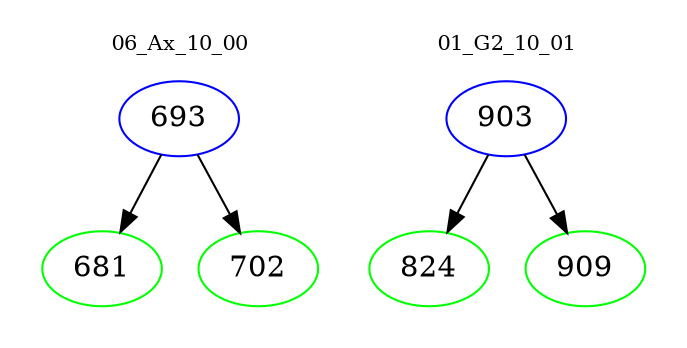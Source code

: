 digraph{
subgraph cluster_0 {
color = white
label = "06_Ax_10_00";
fontsize=10;
T0_693 [label="693", color="blue"]
T0_693 -> T0_681 [color="black"]
T0_681 [label="681", color="green"]
T0_693 -> T0_702 [color="black"]
T0_702 [label="702", color="green"]
}
subgraph cluster_1 {
color = white
label = "01_G2_10_01";
fontsize=10;
T1_903 [label="903", color="blue"]
T1_903 -> T1_824 [color="black"]
T1_824 [label="824", color="green"]
T1_903 -> T1_909 [color="black"]
T1_909 [label="909", color="green"]
}
}
